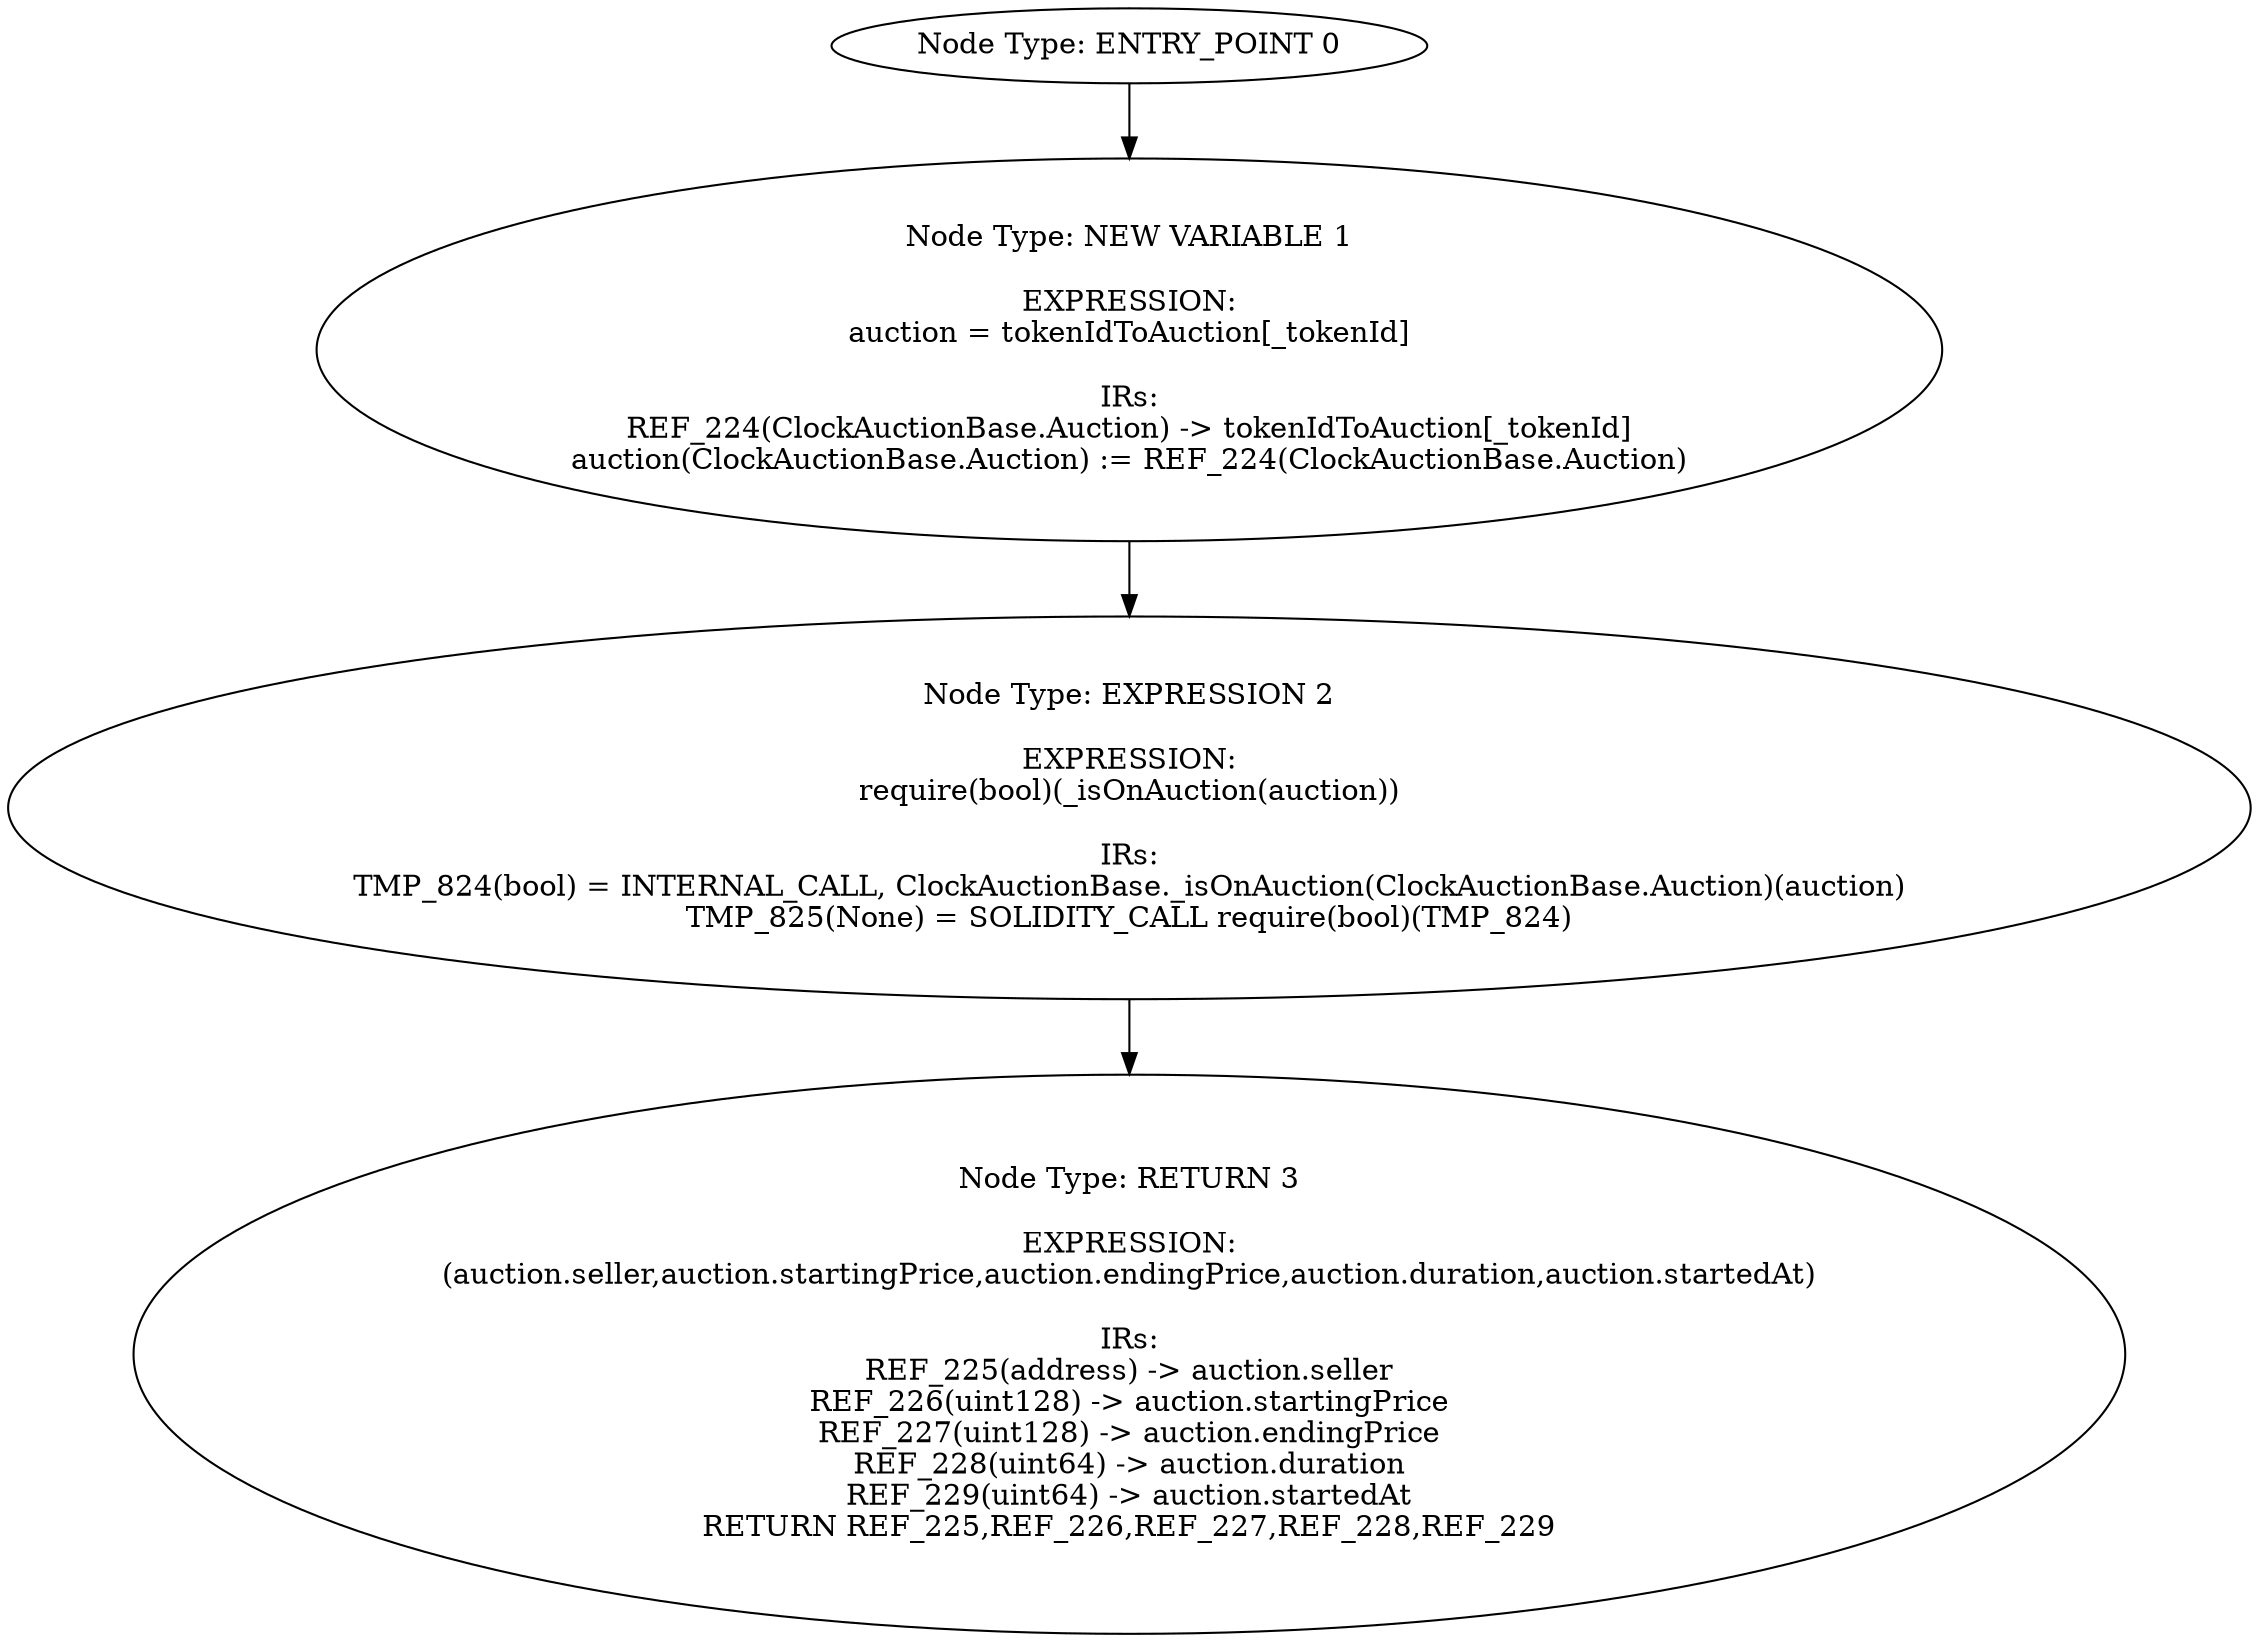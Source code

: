 digraph{
0[label="Node Type: ENTRY_POINT 0
"];
0->1;
1[label="Node Type: NEW VARIABLE 1

EXPRESSION:
auction = tokenIdToAuction[_tokenId]

IRs:
REF_224(ClockAuctionBase.Auction) -> tokenIdToAuction[_tokenId]
auction(ClockAuctionBase.Auction) := REF_224(ClockAuctionBase.Auction)"];
1->2;
2[label="Node Type: EXPRESSION 2

EXPRESSION:
require(bool)(_isOnAuction(auction))

IRs:
TMP_824(bool) = INTERNAL_CALL, ClockAuctionBase._isOnAuction(ClockAuctionBase.Auction)(auction)
TMP_825(None) = SOLIDITY_CALL require(bool)(TMP_824)"];
2->3;
3[label="Node Type: RETURN 3

EXPRESSION:
(auction.seller,auction.startingPrice,auction.endingPrice,auction.duration,auction.startedAt)

IRs:
REF_225(address) -> auction.seller
REF_226(uint128) -> auction.startingPrice
REF_227(uint128) -> auction.endingPrice
REF_228(uint64) -> auction.duration
REF_229(uint64) -> auction.startedAt
RETURN REF_225,REF_226,REF_227,REF_228,REF_229"];
}
